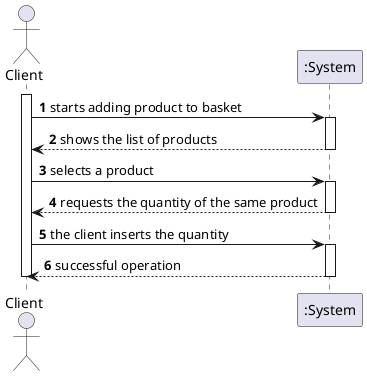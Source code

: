 @startuml
autonumber
actor "Client" as CLB

activate CLB
CLB -> ":System" : starts adding product to basket
activate ":System"
":System" --> CLB : shows the list of products
deactivate ":System"
CLB -> ":System" : selects a product
activate ":System"
":System" --> CLB : requests the quantity of the same product
deactivate ":System"

CLB -> ":System" : the client inserts the quantity
activate ":System"
":System" --> CLB : successful operation
deactivate ":System"

deactivate CLB
@enduml
